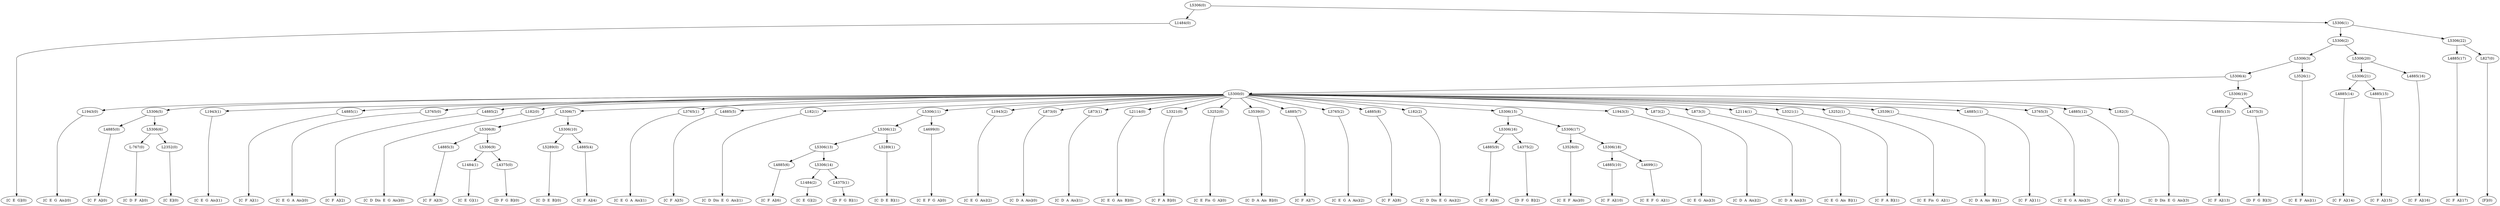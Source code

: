 digraph sample{
"L1484(0)"->"[C  E  G](0)"
"L1943(0)"->"[C  E  G  Ais](0)"
"L4885(0)"->"[C  F  A](0)"
"L-767(0)"->"[C  D  F  A](0)"
"L2352(0)"->"[C  E](0)"
"L5306(6)"->"L-767(0)"
"L5306(6)"->"L2352(0)"
"L5306(5)"->"L4885(0)"
"L5306(5)"->"L5306(6)"
"L1943(1)"->"[C  E  G  Ais](1)"
"L4885(1)"->"[C  F  A](1)"
"L3765(0)"->"[C  E  G  A  Ais](0)"
"L4885(2)"->"[C  F  A](2)"
"L182(0)"->"[C  D  Dis  E  G  Ais](0)"
"L4885(3)"->"[C  F  A](3)"
"L1484(1)"->"[C  E  G](1)"
"L4375(0)"->"[D  F  G  B](0)"
"L5306(9)"->"L1484(1)"
"L5306(9)"->"L4375(0)"
"L5306(8)"->"L4885(3)"
"L5306(8)"->"L5306(9)"
"L5289(0)"->"[C  D  E  B](0)"
"L4885(4)"->"[C  F  A](4)"
"L5306(10)"->"L5289(0)"
"L5306(10)"->"L4885(4)"
"L5306(7)"->"L5306(8)"
"L5306(7)"->"L5306(10)"
"L3765(1)"->"[C  E  G  A  Ais](1)"
"L4885(5)"->"[C  F  A](5)"
"L182(1)"->"[C  D  Dis  E  G  Ais](1)"
"L4885(6)"->"[C  F  A](6)"
"L1484(2)"->"[C  E  G](2)"
"L4375(1)"->"[D  F  G  B](1)"
"L5306(14)"->"L1484(2)"
"L5306(14)"->"L4375(1)"
"L5306(13)"->"L4885(6)"
"L5306(13)"->"L5306(14)"
"L5289(1)"->"[C  D  E  B](1)"
"L5306(12)"->"L5306(13)"
"L5306(12)"->"L5289(1)"
"L4699(0)"->"[C  E  F  G  A](0)"
"L5306(11)"->"L5306(12)"
"L5306(11)"->"L4699(0)"
"L1943(2)"->"[C  E  G  Ais](2)"
"L873(0)"->"[C  D  A  Ais](0)"
"L873(1)"->"[C  D  A  Ais](1)"
"L2114(0)"->"[C  E  G  Ais  B](0)"
"L3321(0)"->"[C  F  A  B](0)"
"L3252(0)"->"[C  E  Fis  G  A](0)"
"L3539(0)"->"[C  D  A  Ais  B](0)"
"L4885(7)"->"[C  F  A](7)"
"L3765(2)"->"[C  E  G  A  Ais](2)"
"L4885(8)"->"[C  F  A](8)"
"L182(2)"->"[C  D  Dis  E  G  Ais](2)"
"L4885(9)"->"[C  F  A](9)"
"L4375(2)"->"[D  F  G  B](2)"
"L5306(16)"->"L4885(9)"
"L5306(16)"->"L4375(2)"
"L3526(0)"->"[C  E  F  Ais](0)"
"L4885(10)"->"[C  F  A](10)"
"L4699(1)"->"[C  E  F  G  A](1)"
"L5306(18)"->"L4885(10)"
"L5306(18)"->"L4699(1)"
"L5306(17)"->"L3526(0)"
"L5306(17)"->"L5306(18)"
"L5306(15)"->"L5306(16)"
"L5306(15)"->"L5306(17)"
"L1943(3)"->"[C  E  G  Ais](3)"
"L873(2)"->"[C  D  A  Ais](2)"
"L873(3)"->"[C  D  A  Ais](3)"
"L2114(1)"->"[C  E  G  Ais  B](1)"
"L3321(1)"->"[C  F  A  B](1)"
"L3252(1)"->"[C  E  Fis  G  A](1)"
"L3539(1)"->"[C  D  A  Ais  B](1)"
"L4885(11)"->"[C  F  A](11)"
"L3765(3)"->"[C  E  G  A  Ais](3)"
"L4885(12)"->"[C  F  A](12)"
"L182(3)"->"[C  D  Dis  E  G  Ais](3)"
"L5300(0)"->"L1943(0)"
"L5300(0)"->"L5306(5)"
"L5300(0)"->"L1943(1)"
"L5300(0)"->"L4885(1)"
"L5300(0)"->"L3765(0)"
"L5300(0)"->"L4885(2)"
"L5300(0)"->"L182(0)"
"L5300(0)"->"L5306(7)"
"L5300(0)"->"L3765(1)"
"L5300(0)"->"L4885(5)"
"L5300(0)"->"L182(1)"
"L5300(0)"->"L5306(11)"
"L5300(0)"->"L1943(2)"
"L5300(0)"->"L873(0)"
"L5300(0)"->"L873(1)"
"L5300(0)"->"L2114(0)"
"L5300(0)"->"L3321(0)"
"L5300(0)"->"L3252(0)"
"L5300(0)"->"L3539(0)"
"L5300(0)"->"L4885(7)"
"L5300(0)"->"L3765(2)"
"L5300(0)"->"L4885(8)"
"L5300(0)"->"L182(2)"
"L5300(0)"->"L5306(15)"
"L5300(0)"->"L1943(3)"
"L5300(0)"->"L873(2)"
"L5300(0)"->"L873(3)"
"L5300(0)"->"L2114(1)"
"L5300(0)"->"L3321(1)"
"L5300(0)"->"L3252(1)"
"L5300(0)"->"L3539(1)"
"L5300(0)"->"L4885(11)"
"L5300(0)"->"L3765(3)"
"L5300(0)"->"L4885(12)"
"L5300(0)"->"L182(3)"
"L4885(13)"->"[C  F  A](13)"
"L4375(3)"->"[D  F  G  B](3)"
"L5306(19)"->"L4885(13)"
"L5306(19)"->"L4375(3)"
"L5306(4)"->"L5300(0)"
"L5306(4)"->"L5306(19)"
"L3526(1)"->"[C  E  F  Ais](1)"
"L5306(3)"->"L5306(4)"
"L5306(3)"->"L3526(1)"
"L4885(14)"->"[C  F  A](14)"
"L4885(15)"->"[C  F  A](15)"
"L5306(21)"->"L4885(14)"
"L5306(21)"->"L4885(15)"
"L4885(16)"->"[C  F  A](16)"
"L5306(20)"->"L5306(21)"
"L5306(20)"->"L4885(16)"
"L5306(2)"->"L5306(3)"
"L5306(2)"->"L5306(20)"
"L4885(17)"->"[C  F  A](17)"
"L827(0)"->"[F](0)"
"L5306(22)"->"L4885(17)"
"L5306(22)"->"L827(0)"
"L5306(1)"->"L5306(2)"
"L5306(1)"->"L5306(22)"
"L5306(0)"->"L1484(0)"
"L5306(0)"->"L5306(1)"
{rank = min; "L5306(0)"}
{rank = same; "L1484(0)"; "L5306(1)";}
{rank = same; "L5306(2)"; "L5306(22)";}
{rank = same; "L5306(3)"; "L5306(20)"; "L4885(17)"; "L827(0)";}
{rank = same; "L5306(4)"; "L3526(1)"; "L5306(21)"; "L4885(16)";}
{rank = same; "L5300(0)"; "L5306(19)"; "L4885(14)"; "L4885(15)";}
{rank = same; "L1943(0)"; "L5306(5)"; "L1943(1)"; "L4885(1)"; "L3765(0)"; "L4885(2)"; "L182(0)"; "L5306(7)"; "L3765(1)"; "L4885(5)"; "L182(1)"; "L5306(11)"; "L1943(2)"; "L873(0)"; "L873(1)"; "L2114(0)"; "L3321(0)"; "L3252(0)"; "L3539(0)"; "L4885(7)"; "L3765(2)"; "L4885(8)"; "L182(2)"; "L5306(15)"; "L1943(3)"; "L873(2)"; "L873(3)"; "L2114(1)"; "L3321(1)"; "L3252(1)"; "L3539(1)"; "L4885(11)"; "L3765(3)"; "L4885(12)"; "L182(3)"; "L4885(13)"; "L4375(3)";}
{rank = same; "L4885(0)"; "L5306(6)"; "L5306(8)"; "L5306(10)"; "L5306(12)"; "L4699(0)"; "L5306(16)"; "L5306(17)";}
{rank = same; "L-767(0)"; "L2352(0)"; "L4885(3)"; "L5306(9)"; "L5289(0)"; "L4885(4)"; "L5306(13)"; "L5289(1)"; "L4885(9)"; "L4375(2)"; "L3526(0)"; "L5306(18)";}
{rank = same; "L1484(1)"; "L4375(0)"; "L4885(6)"; "L5306(14)"; "L4885(10)"; "L4699(1)";}
{rank = same; "L1484(2)"; "L4375(1)";}
{rank = max; "[C  D  A  Ais  B](0)"; "[C  D  A  Ais  B](1)"; "[C  D  A  Ais](0)"; "[C  D  A  Ais](1)"; "[C  D  A  Ais](2)"; "[C  D  A  Ais](3)"; "[C  D  Dis  E  G  Ais](0)"; "[C  D  Dis  E  G  Ais](1)"; "[C  D  Dis  E  G  Ais](2)"; "[C  D  Dis  E  G  Ais](3)"; "[C  D  E  B](0)"; "[C  D  E  B](1)"; "[C  D  F  A](0)"; "[C  E  F  Ais](0)"; "[C  E  F  Ais](1)"; "[C  E  F  G  A](0)"; "[C  E  F  G  A](1)"; "[C  E  Fis  G  A](0)"; "[C  E  Fis  G  A](1)"; "[C  E  G  A  Ais](0)"; "[C  E  G  A  Ais](1)"; "[C  E  G  A  Ais](2)"; "[C  E  G  A  Ais](3)"; "[C  E  G  Ais  B](0)"; "[C  E  G  Ais  B](1)"; "[C  E  G  Ais](0)"; "[C  E  G  Ais](1)"; "[C  E  G  Ais](2)"; "[C  E  G  Ais](3)"; "[C  E  G](0)"; "[C  E  G](1)"; "[C  E  G](2)"; "[C  E](0)"; "[C  F  A  B](0)"; "[C  F  A  B](1)"; "[C  F  A](0)"; "[C  F  A](1)"; "[C  F  A](10)"; "[C  F  A](11)"; "[C  F  A](12)"; "[C  F  A](13)"; "[C  F  A](14)"; "[C  F  A](15)"; "[C  F  A](16)"; "[C  F  A](17)"; "[C  F  A](2)"; "[C  F  A](3)"; "[C  F  A](4)"; "[C  F  A](5)"; "[C  F  A](6)"; "[C  F  A](7)"; "[C  F  A](8)"; "[C  F  A](9)"; "[D  F  G  B](0)"; "[D  F  G  B](1)"; "[D  F  G  B](2)"; "[D  F  G  B](3)"; "[F](0)";}
}